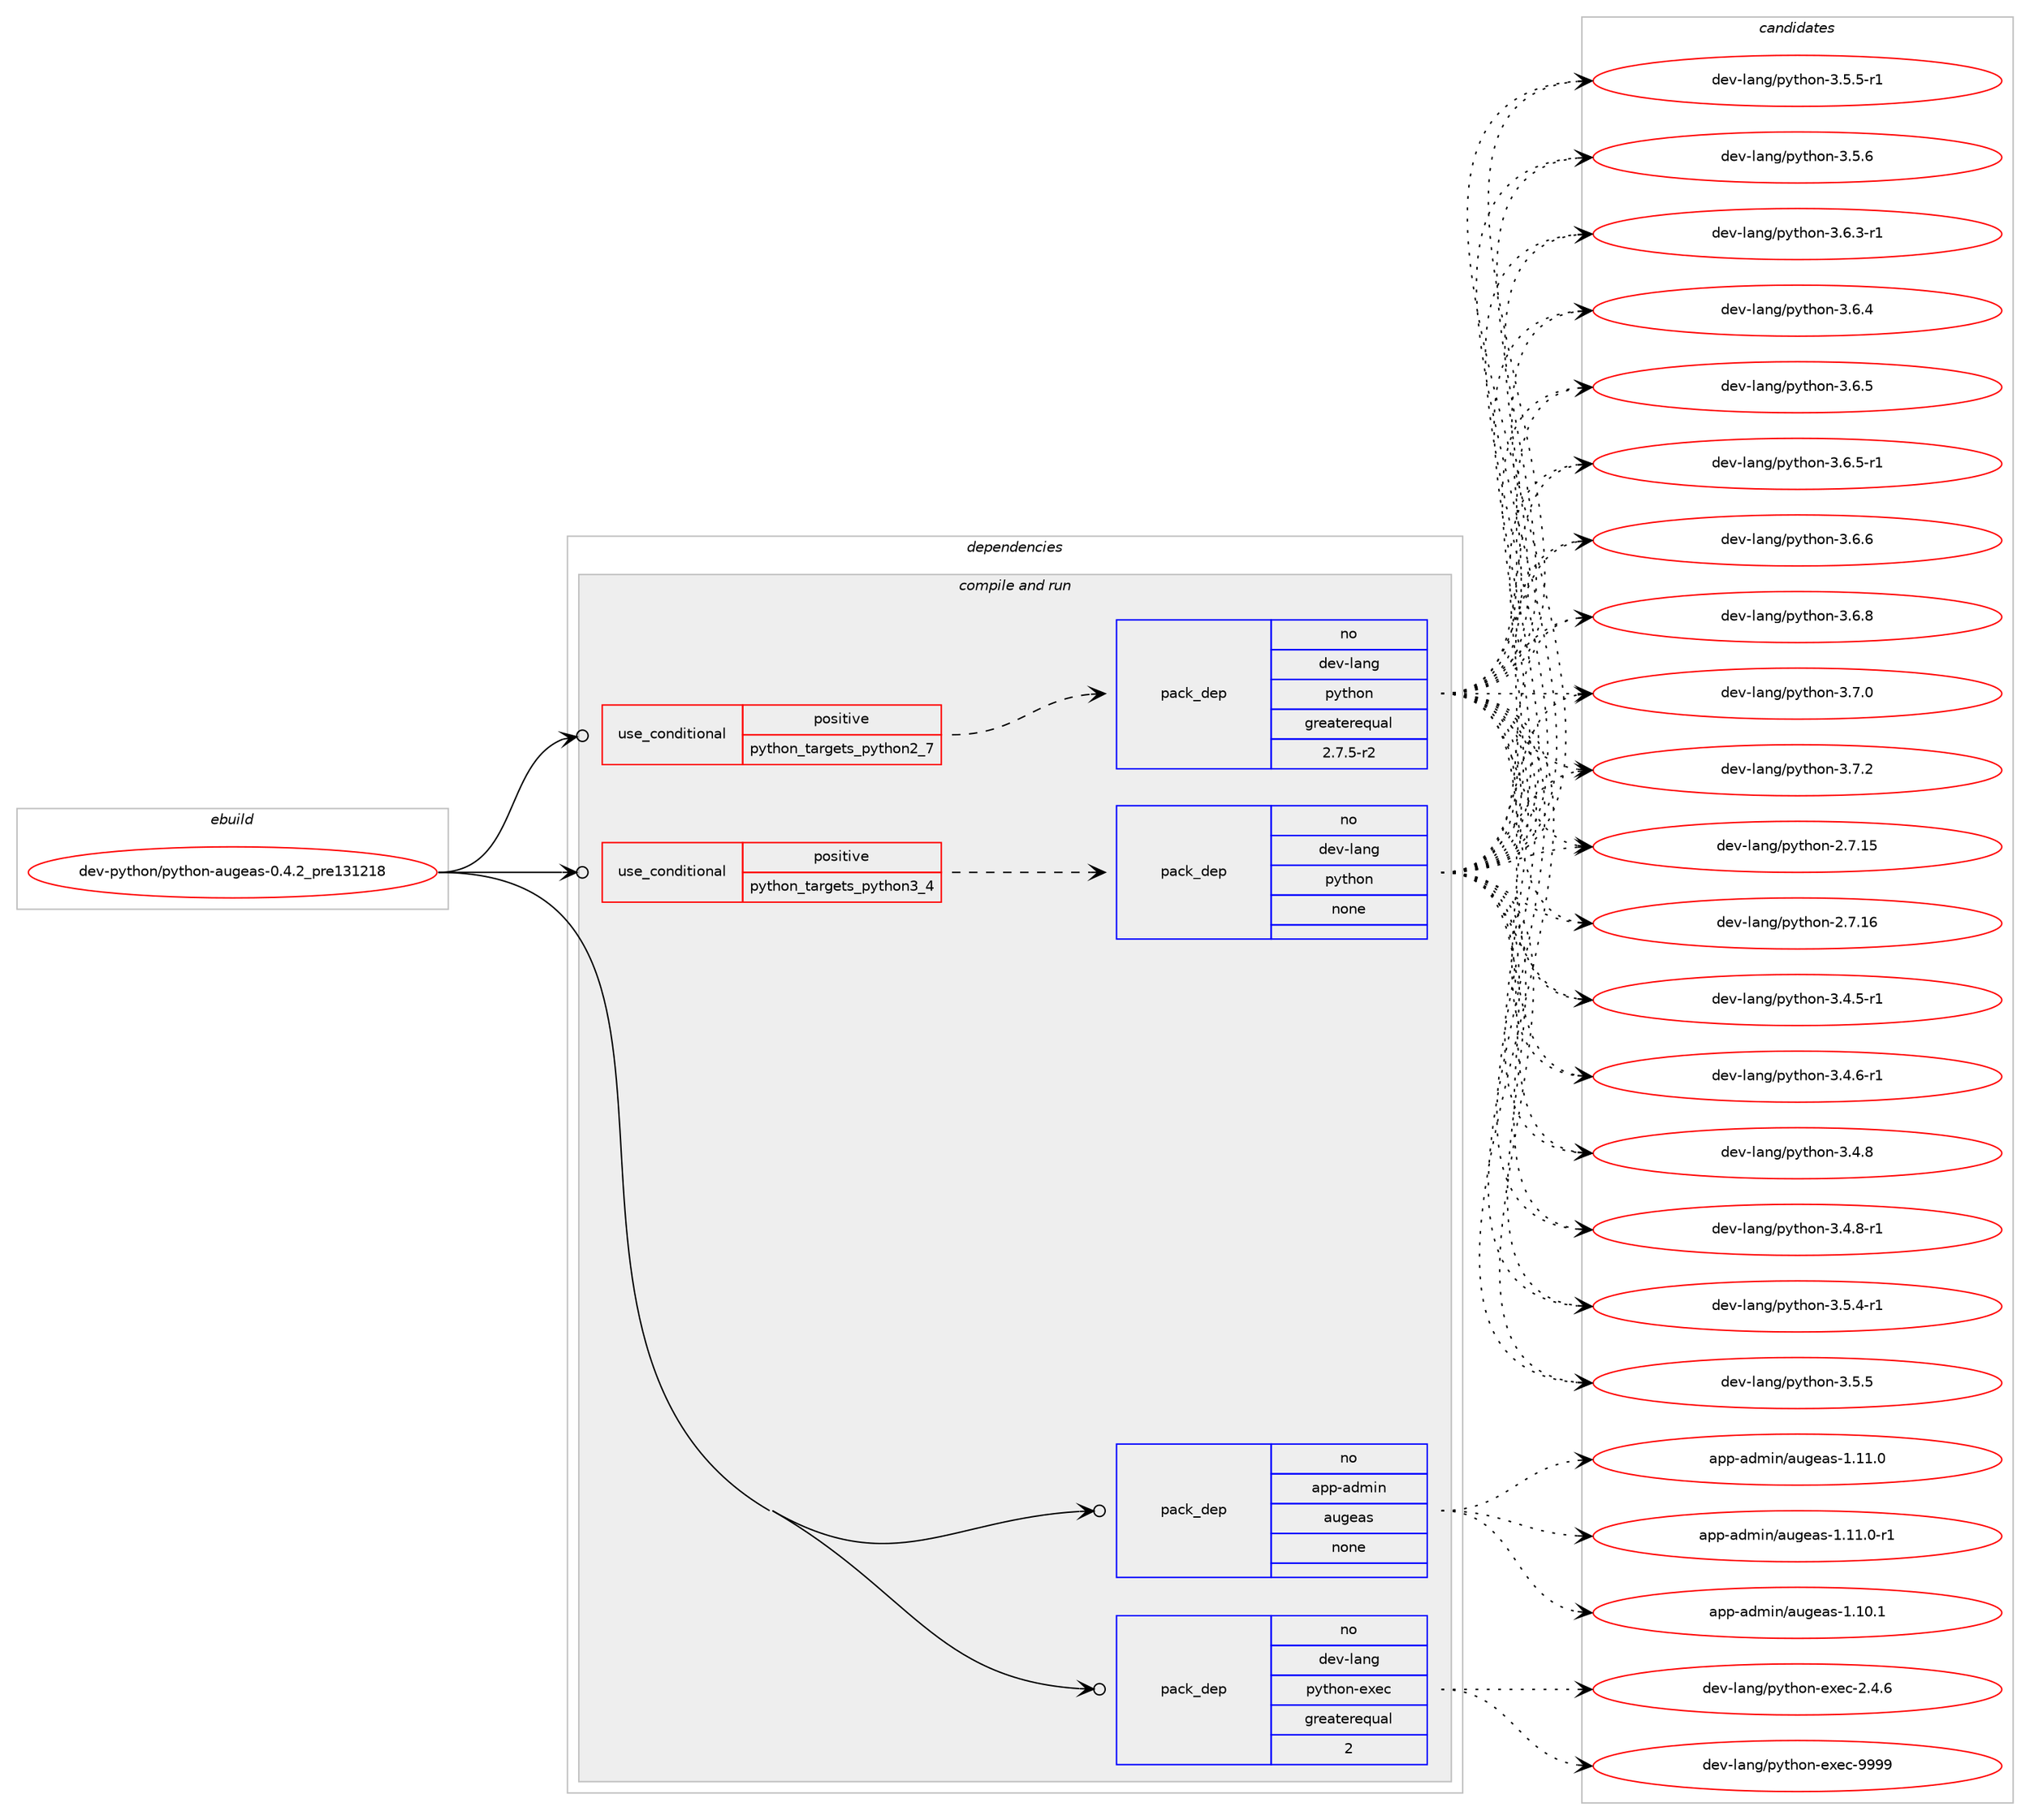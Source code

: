 digraph prolog {

# *************
# Graph options
# *************

newrank=true;
concentrate=true;
compound=true;
graph [rankdir=LR,fontname=Helvetica,fontsize=10,ranksep=1.5];#, ranksep=2.5, nodesep=0.2];
edge  [arrowhead=vee];
node  [fontname=Helvetica,fontsize=10];

# **********
# The ebuild
# **********

subgraph cluster_leftcol {
color=gray;
rank=same;
label=<<i>ebuild</i>>;
id [label="dev-python/python-augeas-0.4.2_pre131218", color=red, width=4, href="../dev-python/python-augeas-0.4.2_pre131218.svg"];
}

# ****************
# The dependencies
# ****************

subgraph cluster_midcol {
color=gray;
label=<<i>dependencies</i>>;
subgraph cluster_compile {
fillcolor="#eeeeee";
style=filled;
label=<<i>compile</i>>;
}
subgraph cluster_compileandrun {
fillcolor="#eeeeee";
style=filled;
label=<<i>compile and run</i>>;
subgraph cond382375 {
dependency1434002 [label=<<TABLE BORDER="0" CELLBORDER="1" CELLSPACING="0" CELLPADDING="4"><TR><TD ROWSPAN="3" CELLPADDING="10">use_conditional</TD></TR><TR><TD>positive</TD></TR><TR><TD>python_targets_python2_7</TD></TR></TABLE>>, shape=none, color=red];
subgraph pack1028278 {
dependency1434003 [label=<<TABLE BORDER="0" CELLBORDER="1" CELLSPACING="0" CELLPADDING="4" WIDTH="220"><TR><TD ROWSPAN="6" CELLPADDING="30">pack_dep</TD></TR><TR><TD WIDTH="110">no</TD></TR><TR><TD>dev-lang</TD></TR><TR><TD>python</TD></TR><TR><TD>greaterequal</TD></TR><TR><TD>2.7.5-r2</TD></TR></TABLE>>, shape=none, color=blue];
}
dependency1434002:e -> dependency1434003:w [weight=20,style="dashed",arrowhead="vee"];
}
id:e -> dependency1434002:w [weight=20,style="solid",arrowhead="odotvee"];
subgraph cond382376 {
dependency1434004 [label=<<TABLE BORDER="0" CELLBORDER="1" CELLSPACING="0" CELLPADDING="4"><TR><TD ROWSPAN="3" CELLPADDING="10">use_conditional</TD></TR><TR><TD>positive</TD></TR><TR><TD>python_targets_python3_4</TD></TR></TABLE>>, shape=none, color=red];
subgraph pack1028279 {
dependency1434005 [label=<<TABLE BORDER="0" CELLBORDER="1" CELLSPACING="0" CELLPADDING="4" WIDTH="220"><TR><TD ROWSPAN="6" CELLPADDING="30">pack_dep</TD></TR><TR><TD WIDTH="110">no</TD></TR><TR><TD>dev-lang</TD></TR><TR><TD>python</TD></TR><TR><TD>none</TD></TR><TR><TD></TD></TR></TABLE>>, shape=none, color=blue];
}
dependency1434004:e -> dependency1434005:w [weight=20,style="dashed",arrowhead="vee"];
}
id:e -> dependency1434004:w [weight=20,style="solid",arrowhead="odotvee"];
subgraph pack1028280 {
dependency1434006 [label=<<TABLE BORDER="0" CELLBORDER="1" CELLSPACING="0" CELLPADDING="4" WIDTH="220"><TR><TD ROWSPAN="6" CELLPADDING="30">pack_dep</TD></TR><TR><TD WIDTH="110">no</TD></TR><TR><TD>app-admin</TD></TR><TR><TD>augeas</TD></TR><TR><TD>none</TD></TR><TR><TD></TD></TR></TABLE>>, shape=none, color=blue];
}
id:e -> dependency1434006:w [weight=20,style="solid",arrowhead="odotvee"];
subgraph pack1028281 {
dependency1434007 [label=<<TABLE BORDER="0" CELLBORDER="1" CELLSPACING="0" CELLPADDING="4" WIDTH="220"><TR><TD ROWSPAN="6" CELLPADDING="30">pack_dep</TD></TR><TR><TD WIDTH="110">no</TD></TR><TR><TD>dev-lang</TD></TR><TR><TD>python-exec</TD></TR><TR><TD>greaterequal</TD></TR><TR><TD>2</TD></TR></TABLE>>, shape=none, color=blue];
}
id:e -> dependency1434007:w [weight=20,style="solid",arrowhead="odotvee"];
}
subgraph cluster_run {
fillcolor="#eeeeee";
style=filled;
label=<<i>run</i>>;
}
}

# **************
# The candidates
# **************

subgraph cluster_choices {
rank=same;
color=gray;
label=<<i>candidates</i>>;

subgraph choice1028278 {
color=black;
nodesep=1;
choice10010111845108971101034711212111610411111045504655464953 [label="dev-lang/python-2.7.15", color=red, width=4,href="../dev-lang/python-2.7.15.svg"];
choice10010111845108971101034711212111610411111045504655464954 [label="dev-lang/python-2.7.16", color=red, width=4,href="../dev-lang/python-2.7.16.svg"];
choice1001011184510897110103471121211161041111104551465246534511449 [label="dev-lang/python-3.4.5-r1", color=red, width=4,href="../dev-lang/python-3.4.5-r1.svg"];
choice1001011184510897110103471121211161041111104551465246544511449 [label="dev-lang/python-3.4.6-r1", color=red, width=4,href="../dev-lang/python-3.4.6-r1.svg"];
choice100101118451089711010347112121116104111110455146524656 [label="dev-lang/python-3.4.8", color=red, width=4,href="../dev-lang/python-3.4.8.svg"];
choice1001011184510897110103471121211161041111104551465246564511449 [label="dev-lang/python-3.4.8-r1", color=red, width=4,href="../dev-lang/python-3.4.8-r1.svg"];
choice1001011184510897110103471121211161041111104551465346524511449 [label="dev-lang/python-3.5.4-r1", color=red, width=4,href="../dev-lang/python-3.5.4-r1.svg"];
choice100101118451089711010347112121116104111110455146534653 [label="dev-lang/python-3.5.5", color=red, width=4,href="../dev-lang/python-3.5.5.svg"];
choice1001011184510897110103471121211161041111104551465346534511449 [label="dev-lang/python-3.5.5-r1", color=red, width=4,href="../dev-lang/python-3.5.5-r1.svg"];
choice100101118451089711010347112121116104111110455146534654 [label="dev-lang/python-3.5.6", color=red, width=4,href="../dev-lang/python-3.5.6.svg"];
choice1001011184510897110103471121211161041111104551465446514511449 [label="dev-lang/python-3.6.3-r1", color=red, width=4,href="../dev-lang/python-3.6.3-r1.svg"];
choice100101118451089711010347112121116104111110455146544652 [label="dev-lang/python-3.6.4", color=red, width=4,href="../dev-lang/python-3.6.4.svg"];
choice100101118451089711010347112121116104111110455146544653 [label="dev-lang/python-3.6.5", color=red, width=4,href="../dev-lang/python-3.6.5.svg"];
choice1001011184510897110103471121211161041111104551465446534511449 [label="dev-lang/python-3.6.5-r1", color=red, width=4,href="../dev-lang/python-3.6.5-r1.svg"];
choice100101118451089711010347112121116104111110455146544654 [label="dev-lang/python-3.6.6", color=red, width=4,href="../dev-lang/python-3.6.6.svg"];
choice100101118451089711010347112121116104111110455146544656 [label="dev-lang/python-3.6.8", color=red, width=4,href="../dev-lang/python-3.6.8.svg"];
choice100101118451089711010347112121116104111110455146554648 [label="dev-lang/python-3.7.0", color=red, width=4,href="../dev-lang/python-3.7.0.svg"];
choice100101118451089711010347112121116104111110455146554650 [label="dev-lang/python-3.7.2", color=red, width=4,href="../dev-lang/python-3.7.2.svg"];
dependency1434003:e -> choice10010111845108971101034711212111610411111045504655464953:w [style=dotted,weight="100"];
dependency1434003:e -> choice10010111845108971101034711212111610411111045504655464954:w [style=dotted,weight="100"];
dependency1434003:e -> choice1001011184510897110103471121211161041111104551465246534511449:w [style=dotted,weight="100"];
dependency1434003:e -> choice1001011184510897110103471121211161041111104551465246544511449:w [style=dotted,weight="100"];
dependency1434003:e -> choice100101118451089711010347112121116104111110455146524656:w [style=dotted,weight="100"];
dependency1434003:e -> choice1001011184510897110103471121211161041111104551465246564511449:w [style=dotted,weight="100"];
dependency1434003:e -> choice1001011184510897110103471121211161041111104551465346524511449:w [style=dotted,weight="100"];
dependency1434003:e -> choice100101118451089711010347112121116104111110455146534653:w [style=dotted,weight="100"];
dependency1434003:e -> choice1001011184510897110103471121211161041111104551465346534511449:w [style=dotted,weight="100"];
dependency1434003:e -> choice100101118451089711010347112121116104111110455146534654:w [style=dotted,weight="100"];
dependency1434003:e -> choice1001011184510897110103471121211161041111104551465446514511449:w [style=dotted,weight="100"];
dependency1434003:e -> choice100101118451089711010347112121116104111110455146544652:w [style=dotted,weight="100"];
dependency1434003:e -> choice100101118451089711010347112121116104111110455146544653:w [style=dotted,weight="100"];
dependency1434003:e -> choice1001011184510897110103471121211161041111104551465446534511449:w [style=dotted,weight="100"];
dependency1434003:e -> choice100101118451089711010347112121116104111110455146544654:w [style=dotted,weight="100"];
dependency1434003:e -> choice100101118451089711010347112121116104111110455146544656:w [style=dotted,weight="100"];
dependency1434003:e -> choice100101118451089711010347112121116104111110455146554648:w [style=dotted,weight="100"];
dependency1434003:e -> choice100101118451089711010347112121116104111110455146554650:w [style=dotted,weight="100"];
}
subgraph choice1028279 {
color=black;
nodesep=1;
choice10010111845108971101034711212111610411111045504655464953 [label="dev-lang/python-2.7.15", color=red, width=4,href="../dev-lang/python-2.7.15.svg"];
choice10010111845108971101034711212111610411111045504655464954 [label="dev-lang/python-2.7.16", color=red, width=4,href="../dev-lang/python-2.7.16.svg"];
choice1001011184510897110103471121211161041111104551465246534511449 [label="dev-lang/python-3.4.5-r1", color=red, width=4,href="../dev-lang/python-3.4.5-r1.svg"];
choice1001011184510897110103471121211161041111104551465246544511449 [label="dev-lang/python-3.4.6-r1", color=red, width=4,href="../dev-lang/python-3.4.6-r1.svg"];
choice100101118451089711010347112121116104111110455146524656 [label="dev-lang/python-3.4.8", color=red, width=4,href="../dev-lang/python-3.4.8.svg"];
choice1001011184510897110103471121211161041111104551465246564511449 [label="dev-lang/python-3.4.8-r1", color=red, width=4,href="../dev-lang/python-3.4.8-r1.svg"];
choice1001011184510897110103471121211161041111104551465346524511449 [label="dev-lang/python-3.5.4-r1", color=red, width=4,href="../dev-lang/python-3.5.4-r1.svg"];
choice100101118451089711010347112121116104111110455146534653 [label="dev-lang/python-3.5.5", color=red, width=4,href="../dev-lang/python-3.5.5.svg"];
choice1001011184510897110103471121211161041111104551465346534511449 [label="dev-lang/python-3.5.5-r1", color=red, width=4,href="../dev-lang/python-3.5.5-r1.svg"];
choice100101118451089711010347112121116104111110455146534654 [label="dev-lang/python-3.5.6", color=red, width=4,href="../dev-lang/python-3.5.6.svg"];
choice1001011184510897110103471121211161041111104551465446514511449 [label="dev-lang/python-3.6.3-r1", color=red, width=4,href="../dev-lang/python-3.6.3-r1.svg"];
choice100101118451089711010347112121116104111110455146544652 [label="dev-lang/python-3.6.4", color=red, width=4,href="../dev-lang/python-3.6.4.svg"];
choice100101118451089711010347112121116104111110455146544653 [label="dev-lang/python-3.6.5", color=red, width=4,href="../dev-lang/python-3.6.5.svg"];
choice1001011184510897110103471121211161041111104551465446534511449 [label="dev-lang/python-3.6.5-r1", color=red, width=4,href="../dev-lang/python-3.6.5-r1.svg"];
choice100101118451089711010347112121116104111110455146544654 [label="dev-lang/python-3.6.6", color=red, width=4,href="../dev-lang/python-3.6.6.svg"];
choice100101118451089711010347112121116104111110455146544656 [label="dev-lang/python-3.6.8", color=red, width=4,href="../dev-lang/python-3.6.8.svg"];
choice100101118451089711010347112121116104111110455146554648 [label="dev-lang/python-3.7.0", color=red, width=4,href="../dev-lang/python-3.7.0.svg"];
choice100101118451089711010347112121116104111110455146554650 [label="dev-lang/python-3.7.2", color=red, width=4,href="../dev-lang/python-3.7.2.svg"];
dependency1434005:e -> choice10010111845108971101034711212111610411111045504655464953:w [style=dotted,weight="100"];
dependency1434005:e -> choice10010111845108971101034711212111610411111045504655464954:w [style=dotted,weight="100"];
dependency1434005:e -> choice1001011184510897110103471121211161041111104551465246534511449:w [style=dotted,weight="100"];
dependency1434005:e -> choice1001011184510897110103471121211161041111104551465246544511449:w [style=dotted,weight="100"];
dependency1434005:e -> choice100101118451089711010347112121116104111110455146524656:w [style=dotted,weight="100"];
dependency1434005:e -> choice1001011184510897110103471121211161041111104551465246564511449:w [style=dotted,weight="100"];
dependency1434005:e -> choice1001011184510897110103471121211161041111104551465346524511449:w [style=dotted,weight="100"];
dependency1434005:e -> choice100101118451089711010347112121116104111110455146534653:w [style=dotted,weight="100"];
dependency1434005:e -> choice1001011184510897110103471121211161041111104551465346534511449:w [style=dotted,weight="100"];
dependency1434005:e -> choice100101118451089711010347112121116104111110455146534654:w [style=dotted,weight="100"];
dependency1434005:e -> choice1001011184510897110103471121211161041111104551465446514511449:w [style=dotted,weight="100"];
dependency1434005:e -> choice100101118451089711010347112121116104111110455146544652:w [style=dotted,weight="100"];
dependency1434005:e -> choice100101118451089711010347112121116104111110455146544653:w [style=dotted,weight="100"];
dependency1434005:e -> choice1001011184510897110103471121211161041111104551465446534511449:w [style=dotted,weight="100"];
dependency1434005:e -> choice100101118451089711010347112121116104111110455146544654:w [style=dotted,weight="100"];
dependency1434005:e -> choice100101118451089711010347112121116104111110455146544656:w [style=dotted,weight="100"];
dependency1434005:e -> choice100101118451089711010347112121116104111110455146554648:w [style=dotted,weight="100"];
dependency1434005:e -> choice100101118451089711010347112121116104111110455146554650:w [style=dotted,weight="100"];
}
subgraph choice1028280 {
color=black;
nodesep=1;
choice97112112459710010910511047971171031019711545494649484649 [label="app-admin/augeas-1.10.1", color=red, width=4,href="../app-admin/augeas-1.10.1.svg"];
choice97112112459710010910511047971171031019711545494649494648 [label="app-admin/augeas-1.11.0", color=red, width=4,href="../app-admin/augeas-1.11.0.svg"];
choice971121124597100109105110479711710310197115454946494946484511449 [label="app-admin/augeas-1.11.0-r1", color=red, width=4,href="../app-admin/augeas-1.11.0-r1.svg"];
dependency1434006:e -> choice97112112459710010910511047971171031019711545494649484649:w [style=dotted,weight="100"];
dependency1434006:e -> choice97112112459710010910511047971171031019711545494649494648:w [style=dotted,weight="100"];
dependency1434006:e -> choice971121124597100109105110479711710310197115454946494946484511449:w [style=dotted,weight="100"];
}
subgraph choice1028281 {
color=black;
nodesep=1;
choice1001011184510897110103471121211161041111104510112010199455046524654 [label="dev-lang/python-exec-2.4.6", color=red, width=4,href="../dev-lang/python-exec-2.4.6.svg"];
choice10010111845108971101034711212111610411111045101120101994557575757 [label="dev-lang/python-exec-9999", color=red, width=4,href="../dev-lang/python-exec-9999.svg"];
dependency1434007:e -> choice1001011184510897110103471121211161041111104510112010199455046524654:w [style=dotted,weight="100"];
dependency1434007:e -> choice10010111845108971101034711212111610411111045101120101994557575757:w [style=dotted,weight="100"];
}
}

}
